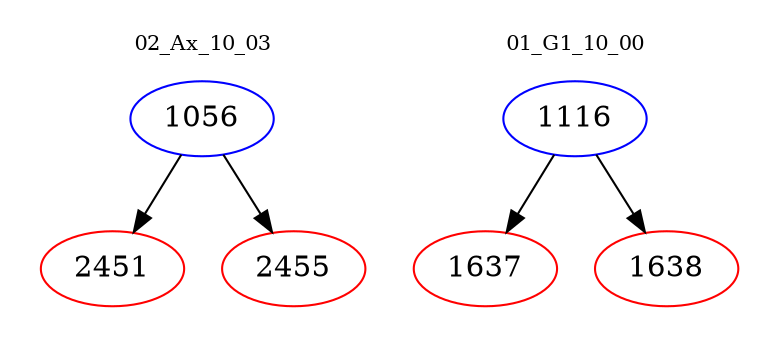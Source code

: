 digraph{
subgraph cluster_0 {
color = white
label = "02_Ax_10_03";
fontsize=10;
T0_1056 [label="1056", color="blue"]
T0_1056 -> T0_2451 [color="black"]
T0_2451 [label="2451", color="red"]
T0_1056 -> T0_2455 [color="black"]
T0_2455 [label="2455", color="red"]
}
subgraph cluster_1 {
color = white
label = "01_G1_10_00";
fontsize=10;
T1_1116 [label="1116", color="blue"]
T1_1116 -> T1_1637 [color="black"]
T1_1637 [label="1637", color="red"]
T1_1116 -> T1_1638 [color="black"]
T1_1638 [label="1638", color="red"]
}
}
